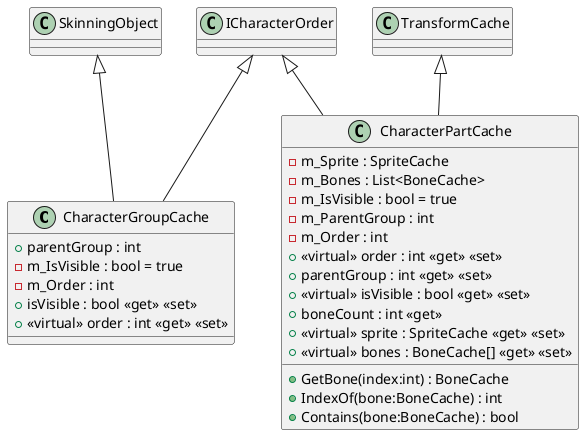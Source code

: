 @startuml
class CharacterGroupCache {
    + parentGroup : int
    - m_IsVisible : bool = true
    - m_Order : int
    + isVisible : bool <<get>> <<set>>
    + <<virtual>> order : int <<get>> <<set>>
}
class CharacterPartCache {
    - m_Sprite : SpriteCache
    - m_Bones : List<BoneCache>
    - m_IsVisible : bool = true
    - m_ParentGroup : int
    - m_Order : int
    + <<virtual>> order : int <<get>> <<set>>
    + parentGroup : int <<get>> <<set>>
    + <<virtual>> isVisible : bool <<get>> <<set>>
    + boneCount : int <<get>>
    + <<virtual>> sprite : SpriteCache <<get>> <<set>>
    + <<virtual>> bones : BoneCache[] <<get>> <<set>>
    + GetBone(index:int) : BoneCache
    + IndexOf(bone:BoneCache) : int
    + Contains(bone:BoneCache) : bool
}
SkinningObject <|-- CharacterGroupCache
ICharacterOrder <|-- CharacterGroupCache
TransformCache <|-- CharacterPartCache
ICharacterOrder <|-- CharacterPartCache
@enduml
